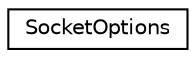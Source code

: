 digraph "Graphical Class Hierarchy"
{
 // INTERACTIVE_SVG=YES
  edge [fontname="Helvetica",fontsize="10",labelfontname="Helvetica",labelfontsize="10"];
  node [fontname="Helvetica",fontsize="10",shape=record];
  rankdir="LR";
  Node0 [label="SocketOptions",height=0.2,width=0.4,color="black", fillcolor="white", style="filled",URL="$struct_socket_options.html"];
}
